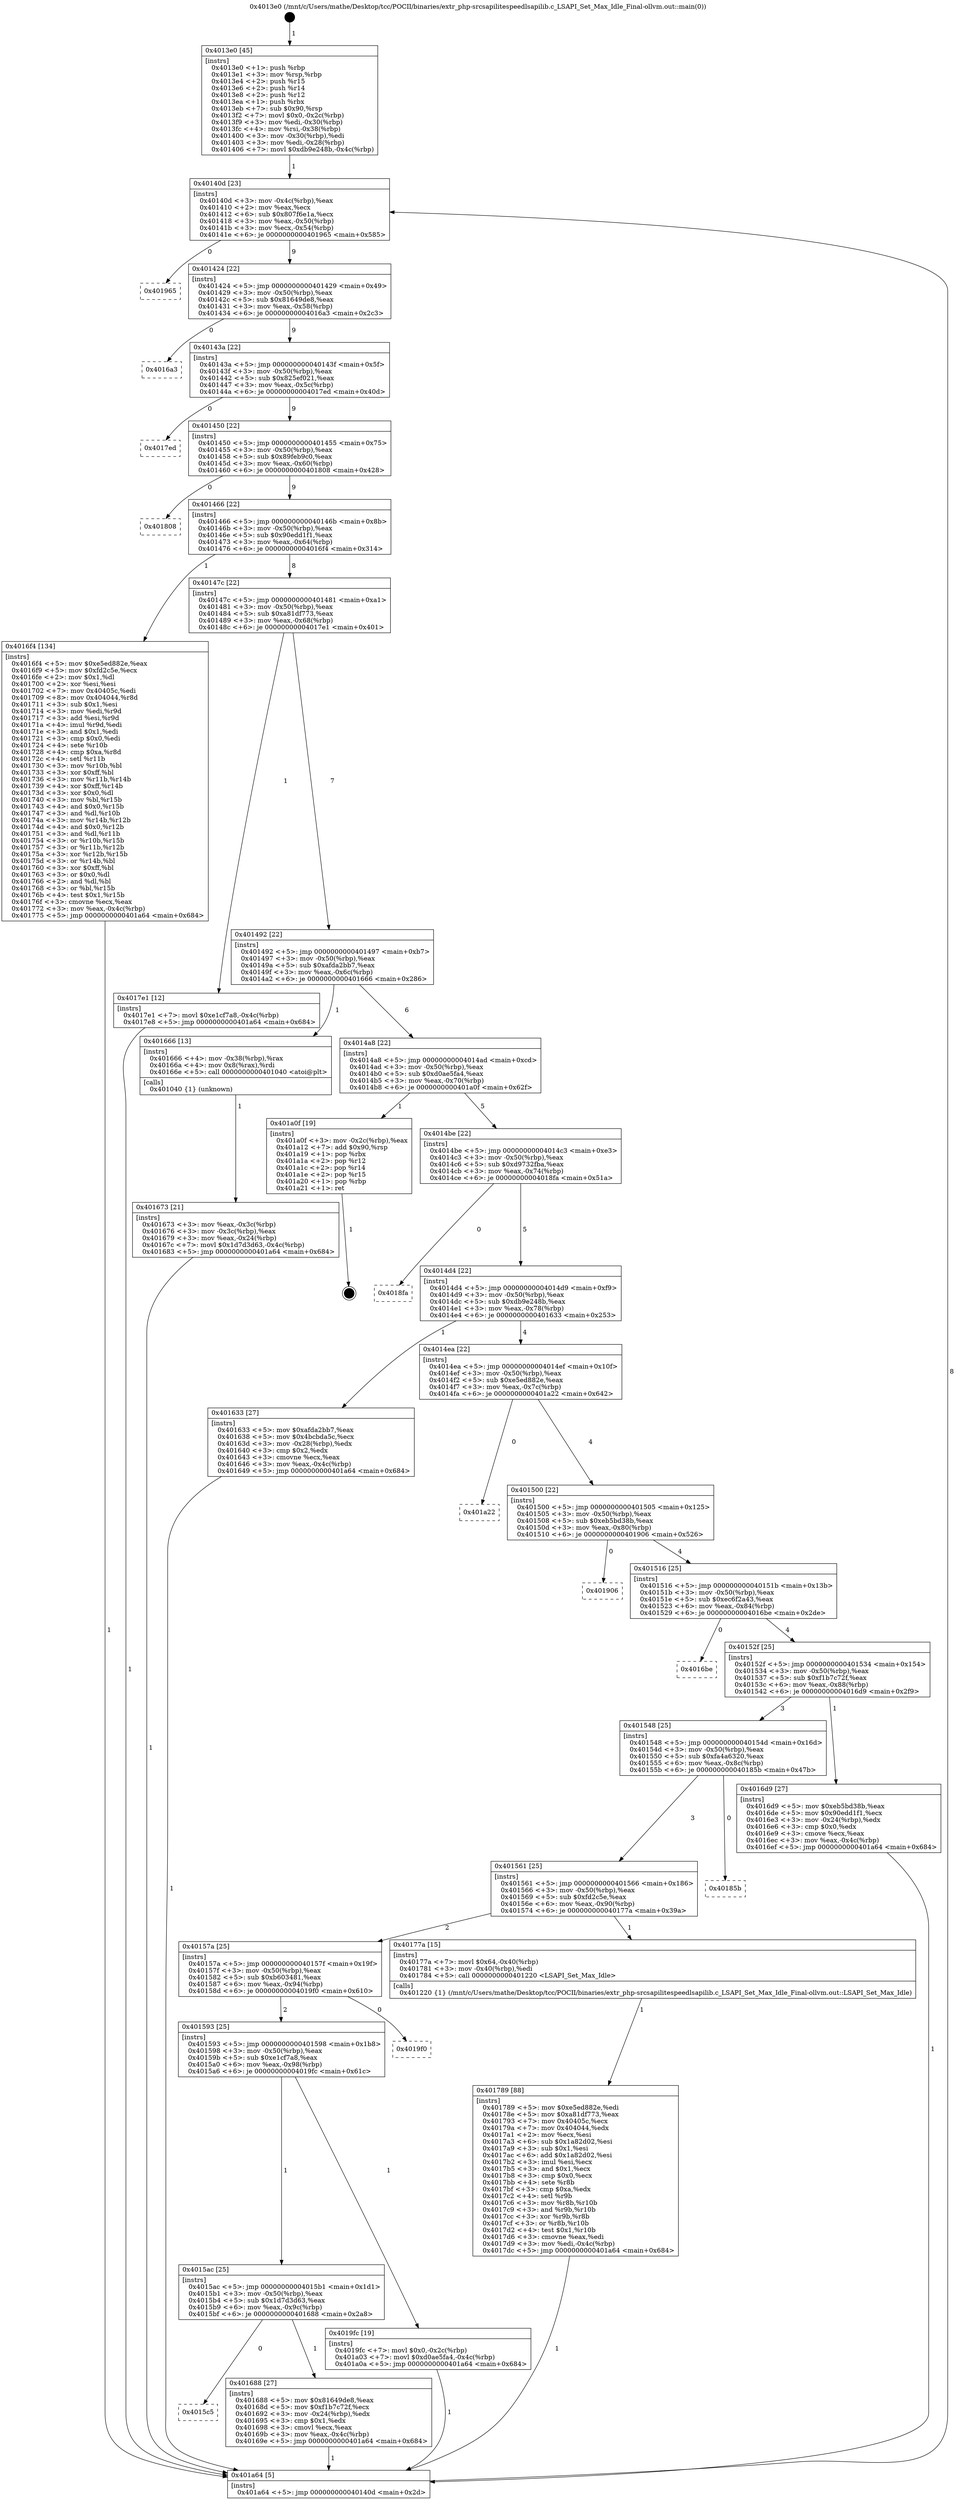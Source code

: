 digraph "0x4013e0" {
  label = "0x4013e0 (/mnt/c/Users/mathe/Desktop/tcc/POCII/binaries/extr_php-srcsapilitespeedlsapilib.c_LSAPI_Set_Max_Idle_Final-ollvm.out::main(0))"
  labelloc = "t"
  node[shape=record]

  Entry [label="",width=0.3,height=0.3,shape=circle,fillcolor=black,style=filled]
  "0x40140d" [label="{
     0x40140d [23]\l
     | [instrs]\l
     &nbsp;&nbsp;0x40140d \<+3\>: mov -0x4c(%rbp),%eax\l
     &nbsp;&nbsp;0x401410 \<+2\>: mov %eax,%ecx\l
     &nbsp;&nbsp;0x401412 \<+6\>: sub $0x807f6e1a,%ecx\l
     &nbsp;&nbsp;0x401418 \<+3\>: mov %eax,-0x50(%rbp)\l
     &nbsp;&nbsp;0x40141b \<+3\>: mov %ecx,-0x54(%rbp)\l
     &nbsp;&nbsp;0x40141e \<+6\>: je 0000000000401965 \<main+0x585\>\l
  }"]
  "0x401965" [label="{
     0x401965\l
  }", style=dashed]
  "0x401424" [label="{
     0x401424 [22]\l
     | [instrs]\l
     &nbsp;&nbsp;0x401424 \<+5\>: jmp 0000000000401429 \<main+0x49\>\l
     &nbsp;&nbsp;0x401429 \<+3\>: mov -0x50(%rbp),%eax\l
     &nbsp;&nbsp;0x40142c \<+5\>: sub $0x81649de8,%eax\l
     &nbsp;&nbsp;0x401431 \<+3\>: mov %eax,-0x58(%rbp)\l
     &nbsp;&nbsp;0x401434 \<+6\>: je 00000000004016a3 \<main+0x2c3\>\l
  }"]
  Exit [label="",width=0.3,height=0.3,shape=circle,fillcolor=black,style=filled,peripheries=2]
  "0x4016a3" [label="{
     0x4016a3\l
  }", style=dashed]
  "0x40143a" [label="{
     0x40143a [22]\l
     | [instrs]\l
     &nbsp;&nbsp;0x40143a \<+5\>: jmp 000000000040143f \<main+0x5f\>\l
     &nbsp;&nbsp;0x40143f \<+3\>: mov -0x50(%rbp),%eax\l
     &nbsp;&nbsp;0x401442 \<+5\>: sub $0x825ef021,%eax\l
     &nbsp;&nbsp;0x401447 \<+3\>: mov %eax,-0x5c(%rbp)\l
     &nbsp;&nbsp;0x40144a \<+6\>: je 00000000004017ed \<main+0x40d\>\l
  }"]
  "0x401789" [label="{
     0x401789 [88]\l
     | [instrs]\l
     &nbsp;&nbsp;0x401789 \<+5\>: mov $0xe5ed882e,%edi\l
     &nbsp;&nbsp;0x40178e \<+5\>: mov $0xa81df773,%eax\l
     &nbsp;&nbsp;0x401793 \<+7\>: mov 0x40405c,%ecx\l
     &nbsp;&nbsp;0x40179a \<+7\>: mov 0x404044,%edx\l
     &nbsp;&nbsp;0x4017a1 \<+2\>: mov %ecx,%esi\l
     &nbsp;&nbsp;0x4017a3 \<+6\>: sub $0x1a82d02,%esi\l
     &nbsp;&nbsp;0x4017a9 \<+3\>: sub $0x1,%esi\l
     &nbsp;&nbsp;0x4017ac \<+6\>: add $0x1a82d02,%esi\l
     &nbsp;&nbsp;0x4017b2 \<+3\>: imul %esi,%ecx\l
     &nbsp;&nbsp;0x4017b5 \<+3\>: and $0x1,%ecx\l
     &nbsp;&nbsp;0x4017b8 \<+3\>: cmp $0x0,%ecx\l
     &nbsp;&nbsp;0x4017bb \<+4\>: sete %r8b\l
     &nbsp;&nbsp;0x4017bf \<+3\>: cmp $0xa,%edx\l
     &nbsp;&nbsp;0x4017c2 \<+4\>: setl %r9b\l
     &nbsp;&nbsp;0x4017c6 \<+3\>: mov %r8b,%r10b\l
     &nbsp;&nbsp;0x4017c9 \<+3\>: and %r9b,%r10b\l
     &nbsp;&nbsp;0x4017cc \<+3\>: xor %r9b,%r8b\l
     &nbsp;&nbsp;0x4017cf \<+3\>: or %r8b,%r10b\l
     &nbsp;&nbsp;0x4017d2 \<+4\>: test $0x1,%r10b\l
     &nbsp;&nbsp;0x4017d6 \<+3\>: cmovne %eax,%edi\l
     &nbsp;&nbsp;0x4017d9 \<+3\>: mov %edi,-0x4c(%rbp)\l
     &nbsp;&nbsp;0x4017dc \<+5\>: jmp 0000000000401a64 \<main+0x684\>\l
  }"]
  "0x4017ed" [label="{
     0x4017ed\l
  }", style=dashed]
  "0x401450" [label="{
     0x401450 [22]\l
     | [instrs]\l
     &nbsp;&nbsp;0x401450 \<+5\>: jmp 0000000000401455 \<main+0x75\>\l
     &nbsp;&nbsp;0x401455 \<+3\>: mov -0x50(%rbp),%eax\l
     &nbsp;&nbsp;0x401458 \<+5\>: sub $0x89feb9c0,%eax\l
     &nbsp;&nbsp;0x40145d \<+3\>: mov %eax,-0x60(%rbp)\l
     &nbsp;&nbsp;0x401460 \<+6\>: je 0000000000401808 \<main+0x428\>\l
  }"]
  "0x4015c5" [label="{
     0x4015c5\l
  }", style=dashed]
  "0x401808" [label="{
     0x401808\l
  }", style=dashed]
  "0x401466" [label="{
     0x401466 [22]\l
     | [instrs]\l
     &nbsp;&nbsp;0x401466 \<+5\>: jmp 000000000040146b \<main+0x8b\>\l
     &nbsp;&nbsp;0x40146b \<+3\>: mov -0x50(%rbp),%eax\l
     &nbsp;&nbsp;0x40146e \<+5\>: sub $0x90edd1f1,%eax\l
     &nbsp;&nbsp;0x401473 \<+3\>: mov %eax,-0x64(%rbp)\l
     &nbsp;&nbsp;0x401476 \<+6\>: je 00000000004016f4 \<main+0x314\>\l
  }"]
  "0x401688" [label="{
     0x401688 [27]\l
     | [instrs]\l
     &nbsp;&nbsp;0x401688 \<+5\>: mov $0x81649de8,%eax\l
     &nbsp;&nbsp;0x40168d \<+5\>: mov $0xf1b7c72f,%ecx\l
     &nbsp;&nbsp;0x401692 \<+3\>: mov -0x24(%rbp),%edx\l
     &nbsp;&nbsp;0x401695 \<+3\>: cmp $0x1,%edx\l
     &nbsp;&nbsp;0x401698 \<+3\>: cmovl %ecx,%eax\l
     &nbsp;&nbsp;0x40169b \<+3\>: mov %eax,-0x4c(%rbp)\l
     &nbsp;&nbsp;0x40169e \<+5\>: jmp 0000000000401a64 \<main+0x684\>\l
  }"]
  "0x4016f4" [label="{
     0x4016f4 [134]\l
     | [instrs]\l
     &nbsp;&nbsp;0x4016f4 \<+5\>: mov $0xe5ed882e,%eax\l
     &nbsp;&nbsp;0x4016f9 \<+5\>: mov $0xfd2c5e,%ecx\l
     &nbsp;&nbsp;0x4016fe \<+2\>: mov $0x1,%dl\l
     &nbsp;&nbsp;0x401700 \<+2\>: xor %esi,%esi\l
     &nbsp;&nbsp;0x401702 \<+7\>: mov 0x40405c,%edi\l
     &nbsp;&nbsp;0x401709 \<+8\>: mov 0x404044,%r8d\l
     &nbsp;&nbsp;0x401711 \<+3\>: sub $0x1,%esi\l
     &nbsp;&nbsp;0x401714 \<+3\>: mov %edi,%r9d\l
     &nbsp;&nbsp;0x401717 \<+3\>: add %esi,%r9d\l
     &nbsp;&nbsp;0x40171a \<+4\>: imul %r9d,%edi\l
     &nbsp;&nbsp;0x40171e \<+3\>: and $0x1,%edi\l
     &nbsp;&nbsp;0x401721 \<+3\>: cmp $0x0,%edi\l
     &nbsp;&nbsp;0x401724 \<+4\>: sete %r10b\l
     &nbsp;&nbsp;0x401728 \<+4\>: cmp $0xa,%r8d\l
     &nbsp;&nbsp;0x40172c \<+4\>: setl %r11b\l
     &nbsp;&nbsp;0x401730 \<+3\>: mov %r10b,%bl\l
     &nbsp;&nbsp;0x401733 \<+3\>: xor $0xff,%bl\l
     &nbsp;&nbsp;0x401736 \<+3\>: mov %r11b,%r14b\l
     &nbsp;&nbsp;0x401739 \<+4\>: xor $0xff,%r14b\l
     &nbsp;&nbsp;0x40173d \<+3\>: xor $0x0,%dl\l
     &nbsp;&nbsp;0x401740 \<+3\>: mov %bl,%r15b\l
     &nbsp;&nbsp;0x401743 \<+4\>: and $0x0,%r15b\l
     &nbsp;&nbsp;0x401747 \<+3\>: and %dl,%r10b\l
     &nbsp;&nbsp;0x40174a \<+3\>: mov %r14b,%r12b\l
     &nbsp;&nbsp;0x40174d \<+4\>: and $0x0,%r12b\l
     &nbsp;&nbsp;0x401751 \<+3\>: and %dl,%r11b\l
     &nbsp;&nbsp;0x401754 \<+3\>: or %r10b,%r15b\l
     &nbsp;&nbsp;0x401757 \<+3\>: or %r11b,%r12b\l
     &nbsp;&nbsp;0x40175a \<+3\>: xor %r12b,%r15b\l
     &nbsp;&nbsp;0x40175d \<+3\>: or %r14b,%bl\l
     &nbsp;&nbsp;0x401760 \<+3\>: xor $0xff,%bl\l
     &nbsp;&nbsp;0x401763 \<+3\>: or $0x0,%dl\l
     &nbsp;&nbsp;0x401766 \<+2\>: and %dl,%bl\l
     &nbsp;&nbsp;0x401768 \<+3\>: or %bl,%r15b\l
     &nbsp;&nbsp;0x40176b \<+4\>: test $0x1,%r15b\l
     &nbsp;&nbsp;0x40176f \<+3\>: cmovne %ecx,%eax\l
     &nbsp;&nbsp;0x401772 \<+3\>: mov %eax,-0x4c(%rbp)\l
     &nbsp;&nbsp;0x401775 \<+5\>: jmp 0000000000401a64 \<main+0x684\>\l
  }"]
  "0x40147c" [label="{
     0x40147c [22]\l
     | [instrs]\l
     &nbsp;&nbsp;0x40147c \<+5\>: jmp 0000000000401481 \<main+0xa1\>\l
     &nbsp;&nbsp;0x401481 \<+3\>: mov -0x50(%rbp),%eax\l
     &nbsp;&nbsp;0x401484 \<+5\>: sub $0xa81df773,%eax\l
     &nbsp;&nbsp;0x401489 \<+3\>: mov %eax,-0x68(%rbp)\l
     &nbsp;&nbsp;0x40148c \<+6\>: je 00000000004017e1 \<main+0x401\>\l
  }"]
  "0x4015ac" [label="{
     0x4015ac [25]\l
     | [instrs]\l
     &nbsp;&nbsp;0x4015ac \<+5\>: jmp 00000000004015b1 \<main+0x1d1\>\l
     &nbsp;&nbsp;0x4015b1 \<+3\>: mov -0x50(%rbp),%eax\l
     &nbsp;&nbsp;0x4015b4 \<+5\>: sub $0x1d7d3d63,%eax\l
     &nbsp;&nbsp;0x4015b9 \<+6\>: mov %eax,-0x9c(%rbp)\l
     &nbsp;&nbsp;0x4015bf \<+6\>: je 0000000000401688 \<main+0x2a8\>\l
  }"]
  "0x4017e1" [label="{
     0x4017e1 [12]\l
     | [instrs]\l
     &nbsp;&nbsp;0x4017e1 \<+7\>: movl $0xe1cf7a8,-0x4c(%rbp)\l
     &nbsp;&nbsp;0x4017e8 \<+5\>: jmp 0000000000401a64 \<main+0x684\>\l
  }"]
  "0x401492" [label="{
     0x401492 [22]\l
     | [instrs]\l
     &nbsp;&nbsp;0x401492 \<+5\>: jmp 0000000000401497 \<main+0xb7\>\l
     &nbsp;&nbsp;0x401497 \<+3\>: mov -0x50(%rbp),%eax\l
     &nbsp;&nbsp;0x40149a \<+5\>: sub $0xafda2bb7,%eax\l
     &nbsp;&nbsp;0x40149f \<+3\>: mov %eax,-0x6c(%rbp)\l
     &nbsp;&nbsp;0x4014a2 \<+6\>: je 0000000000401666 \<main+0x286\>\l
  }"]
  "0x4019fc" [label="{
     0x4019fc [19]\l
     | [instrs]\l
     &nbsp;&nbsp;0x4019fc \<+7\>: movl $0x0,-0x2c(%rbp)\l
     &nbsp;&nbsp;0x401a03 \<+7\>: movl $0xd0ae5fa4,-0x4c(%rbp)\l
     &nbsp;&nbsp;0x401a0a \<+5\>: jmp 0000000000401a64 \<main+0x684\>\l
  }"]
  "0x401666" [label="{
     0x401666 [13]\l
     | [instrs]\l
     &nbsp;&nbsp;0x401666 \<+4\>: mov -0x38(%rbp),%rax\l
     &nbsp;&nbsp;0x40166a \<+4\>: mov 0x8(%rax),%rdi\l
     &nbsp;&nbsp;0x40166e \<+5\>: call 0000000000401040 \<atoi@plt\>\l
     | [calls]\l
     &nbsp;&nbsp;0x401040 \{1\} (unknown)\l
  }"]
  "0x4014a8" [label="{
     0x4014a8 [22]\l
     | [instrs]\l
     &nbsp;&nbsp;0x4014a8 \<+5\>: jmp 00000000004014ad \<main+0xcd\>\l
     &nbsp;&nbsp;0x4014ad \<+3\>: mov -0x50(%rbp),%eax\l
     &nbsp;&nbsp;0x4014b0 \<+5\>: sub $0xd0ae5fa4,%eax\l
     &nbsp;&nbsp;0x4014b5 \<+3\>: mov %eax,-0x70(%rbp)\l
     &nbsp;&nbsp;0x4014b8 \<+6\>: je 0000000000401a0f \<main+0x62f\>\l
  }"]
  "0x401593" [label="{
     0x401593 [25]\l
     | [instrs]\l
     &nbsp;&nbsp;0x401593 \<+5\>: jmp 0000000000401598 \<main+0x1b8\>\l
     &nbsp;&nbsp;0x401598 \<+3\>: mov -0x50(%rbp),%eax\l
     &nbsp;&nbsp;0x40159b \<+5\>: sub $0xe1cf7a8,%eax\l
     &nbsp;&nbsp;0x4015a0 \<+6\>: mov %eax,-0x98(%rbp)\l
     &nbsp;&nbsp;0x4015a6 \<+6\>: je 00000000004019fc \<main+0x61c\>\l
  }"]
  "0x401a0f" [label="{
     0x401a0f [19]\l
     | [instrs]\l
     &nbsp;&nbsp;0x401a0f \<+3\>: mov -0x2c(%rbp),%eax\l
     &nbsp;&nbsp;0x401a12 \<+7\>: add $0x90,%rsp\l
     &nbsp;&nbsp;0x401a19 \<+1\>: pop %rbx\l
     &nbsp;&nbsp;0x401a1a \<+2\>: pop %r12\l
     &nbsp;&nbsp;0x401a1c \<+2\>: pop %r14\l
     &nbsp;&nbsp;0x401a1e \<+2\>: pop %r15\l
     &nbsp;&nbsp;0x401a20 \<+1\>: pop %rbp\l
     &nbsp;&nbsp;0x401a21 \<+1\>: ret\l
  }"]
  "0x4014be" [label="{
     0x4014be [22]\l
     | [instrs]\l
     &nbsp;&nbsp;0x4014be \<+5\>: jmp 00000000004014c3 \<main+0xe3\>\l
     &nbsp;&nbsp;0x4014c3 \<+3\>: mov -0x50(%rbp),%eax\l
     &nbsp;&nbsp;0x4014c6 \<+5\>: sub $0xd9732fba,%eax\l
     &nbsp;&nbsp;0x4014cb \<+3\>: mov %eax,-0x74(%rbp)\l
     &nbsp;&nbsp;0x4014ce \<+6\>: je 00000000004018fa \<main+0x51a\>\l
  }"]
  "0x4019f0" [label="{
     0x4019f0\l
  }", style=dashed]
  "0x4018fa" [label="{
     0x4018fa\l
  }", style=dashed]
  "0x4014d4" [label="{
     0x4014d4 [22]\l
     | [instrs]\l
     &nbsp;&nbsp;0x4014d4 \<+5\>: jmp 00000000004014d9 \<main+0xf9\>\l
     &nbsp;&nbsp;0x4014d9 \<+3\>: mov -0x50(%rbp),%eax\l
     &nbsp;&nbsp;0x4014dc \<+5\>: sub $0xdb9e248b,%eax\l
     &nbsp;&nbsp;0x4014e1 \<+3\>: mov %eax,-0x78(%rbp)\l
     &nbsp;&nbsp;0x4014e4 \<+6\>: je 0000000000401633 \<main+0x253\>\l
  }"]
  "0x40157a" [label="{
     0x40157a [25]\l
     | [instrs]\l
     &nbsp;&nbsp;0x40157a \<+5\>: jmp 000000000040157f \<main+0x19f\>\l
     &nbsp;&nbsp;0x40157f \<+3\>: mov -0x50(%rbp),%eax\l
     &nbsp;&nbsp;0x401582 \<+5\>: sub $0xb603481,%eax\l
     &nbsp;&nbsp;0x401587 \<+6\>: mov %eax,-0x94(%rbp)\l
     &nbsp;&nbsp;0x40158d \<+6\>: je 00000000004019f0 \<main+0x610\>\l
  }"]
  "0x401633" [label="{
     0x401633 [27]\l
     | [instrs]\l
     &nbsp;&nbsp;0x401633 \<+5\>: mov $0xafda2bb7,%eax\l
     &nbsp;&nbsp;0x401638 \<+5\>: mov $0x4bcbda5c,%ecx\l
     &nbsp;&nbsp;0x40163d \<+3\>: mov -0x28(%rbp),%edx\l
     &nbsp;&nbsp;0x401640 \<+3\>: cmp $0x2,%edx\l
     &nbsp;&nbsp;0x401643 \<+3\>: cmovne %ecx,%eax\l
     &nbsp;&nbsp;0x401646 \<+3\>: mov %eax,-0x4c(%rbp)\l
     &nbsp;&nbsp;0x401649 \<+5\>: jmp 0000000000401a64 \<main+0x684\>\l
  }"]
  "0x4014ea" [label="{
     0x4014ea [22]\l
     | [instrs]\l
     &nbsp;&nbsp;0x4014ea \<+5\>: jmp 00000000004014ef \<main+0x10f\>\l
     &nbsp;&nbsp;0x4014ef \<+3\>: mov -0x50(%rbp),%eax\l
     &nbsp;&nbsp;0x4014f2 \<+5\>: sub $0xe5ed882e,%eax\l
     &nbsp;&nbsp;0x4014f7 \<+3\>: mov %eax,-0x7c(%rbp)\l
     &nbsp;&nbsp;0x4014fa \<+6\>: je 0000000000401a22 \<main+0x642\>\l
  }"]
  "0x401a64" [label="{
     0x401a64 [5]\l
     | [instrs]\l
     &nbsp;&nbsp;0x401a64 \<+5\>: jmp 000000000040140d \<main+0x2d\>\l
  }"]
  "0x4013e0" [label="{
     0x4013e0 [45]\l
     | [instrs]\l
     &nbsp;&nbsp;0x4013e0 \<+1\>: push %rbp\l
     &nbsp;&nbsp;0x4013e1 \<+3\>: mov %rsp,%rbp\l
     &nbsp;&nbsp;0x4013e4 \<+2\>: push %r15\l
     &nbsp;&nbsp;0x4013e6 \<+2\>: push %r14\l
     &nbsp;&nbsp;0x4013e8 \<+2\>: push %r12\l
     &nbsp;&nbsp;0x4013ea \<+1\>: push %rbx\l
     &nbsp;&nbsp;0x4013eb \<+7\>: sub $0x90,%rsp\l
     &nbsp;&nbsp;0x4013f2 \<+7\>: movl $0x0,-0x2c(%rbp)\l
     &nbsp;&nbsp;0x4013f9 \<+3\>: mov %edi,-0x30(%rbp)\l
     &nbsp;&nbsp;0x4013fc \<+4\>: mov %rsi,-0x38(%rbp)\l
     &nbsp;&nbsp;0x401400 \<+3\>: mov -0x30(%rbp),%edi\l
     &nbsp;&nbsp;0x401403 \<+3\>: mov %edi,-0x28(%rbp)\l
     &nbsp;&nbsp;0x401406 \<+7\>: movl $0xdb9e248b,-0x4c(%rbp)\l
  }"]
  "0x401673" [label="{
     0x401673 [21]\l
     | [instrs]\l
     &nbsp;&nbsp;0x401673 \<+3\>: mov %eax,-0x3c(%rbp)\l
     &nbsp;&nbsp;0x401676 \<+3\>: mov -0x3c(%rbp),%eax\l
     &nbsp;&nbsp;0x401679 \<+3\>: mov %eax,-0x24(%rbp)\l
     &nbsp;&nbsp;0x40167c \<+7\>: movl $0x1d7d3d63,-0x4c(%rbp)\l
     &nbsp;&nbsp;0x401683 \<+5\>: jmp 0000000000401a64 \<main+0x684\>\l
  }"]
  "0x40177a" [label="{
     0x40177a [15]\l
     | [instrs]\l
     &nbsp;&nbsp;0x40177a \<+7\>: movl $0x64,-0x40(%rbp)\l
     &nbsp;&nbsp;0x401781 \<+3\>: mov -0x40(%rbp),%edi\l
     &nbsp;&nbsp;0x401784 \<+5\>: call 0000000000401220 \<LSAPI_Set_Max_Idle\>\l
     | [calls]\l
     &nbsp;&nbsp;0x401220 \{1\} (/mnt/c/Users/mathe/Desktop/tcc/POCII/binaries/extr_php-srcsapilitespeedlsapilib.c_LSAPI_Set_Max_Idle_Final-ollvm.out::LSAPI_Set_Max_Idle)\l
  }"]
  "0x401a22" [label="{
     0x401a22\l
  }", style=dashed]
  "0x401500" [label="{
     0x401500 [22]\l
     | [instrs]\l
     &nbsp;&nbsp;0x401500 \<+5\>: jmp 0000000000401505 \<main+0x125\>\l
     &nbsp;&nbsp;0x401505 \<+3\>: mov -0x50(%rbp),%eax\l
     &nbsp;&nbsp;0x401508 \<+5\>: sub $0xeb5bd38b,%eax\l
     &nbsp;&nbsp;0x40150d \<+3\>: mov %eax,-0x80(%rbp)\l
     &nbsp;&nbsp;0x401510 \<+6\>: je 0000000000401906 \<main+0x526\>\l
  }"]
  "0x401561" [label="{
     0x401561 [25]\l
     | [instrs]\l
     &nbsp;&nbsp;0x401561 \<+5\>: jmp 0000000000401566 \<main+0x186\>\l
     &nbsp;&nbsp;0x401566 \<+3\>: mov -0x50(%rbp),%eax\l
     &nbsp;&nbsp;0x401569 \<+5\>: sub $0xfd2c5e,%eax\l
     &nbsp;&nbsp;0x40156e \<+6\>: mov %eax,-0x90(%rbp)\l
     &nbsp;&nbsp;0x401574 \<+6\>: je 000000000040177a \<main+0x39a\>\l
  }"]
  "0x401906" [label="{
     0x401906\l
  }", style=dashed]
  "0x401516" [label="{
     0x401516 [25]\l
     | [instrs]\l
     &nbsp;&nbsp;0x401516 \<+5\>: jmp 000000000040151b \<main+0x13b\>\l
     &nbsp;&nbsp;0x40151b \<+3\>: mov -0x50(%rbp),%eax\l
     &nbsp;&nbsp;0x40151e \<+5\>: sub $0xec6f2a43,%eax\l
     &nbsp;&nbsp;0x401523 \<+6\>: mov %eax,-0x84(%rbp)\l
     &nbsp;&nbsp;0x401529 \<+6\>: je 00000000004016be \<main+0x2de\>\l
  }"]
  "0x40185b" [label="{
     0x40185b\l
  }", style=dashed]
  "0x4016be" [label="{
     0x4016be\l
  }", style=dashed]
  "0x40152f" [label="{
     0x40152f [25]\l
     | [instrs]\l
     &nbsp;&nbsp;0x40152f \<+5\>: jmp 0000000000401534 \<main+0x154\>\l
     &nbsp;&nbsp;0x401534 \<+3\>: mov -0x50(%rbp),%eax\l
     &nbsp;&nbsp;0x401537 \<+5\>: sub $0xf1b7c72f,%eax\l
     &nbsp;&nbsp;0x40153c \<+6\>: mov %eax,-0x88(%rbp)\l
     &nbsp;&nbsp;0x401542 \<+6\>: je 00000000004016d9 \<main+0x2f9\>\l
  }"]
  "0x401548" [label="{
     0x401548 [25]\l
     | [instrs]\l
     &nbsp;&nbsp;0x401548 \<+5\>: jmp 000000000040154d \<main+0x16d\>\l
     &nbsp;&nbsp;0x40154d \<+3\>: mov -0x50(%rbp),%eax\l
     &nbsp;&nbsp;0x401550 \<+5\>: sub $0xfa4a6320,%eax\l
     &nbsp;&nbsp;0x401555 \<+6\>: mov %eax,-0x8c(%rbp)\l
     &nbsp;&nbsp;0x40155b \<+6\>: je 000000000040185b \<main+0x47b\>\l
  }"]
  "0x4016d9" [label="{
     0x4016d9 [27]\l
     | [instrs]\l
     &nbsp;&nbsp;0x4016d9 \<+5\>: mov $0xeb5bd38b,%eax\l
     &nbsp;&nbsp;0x4016de \<+5\>: mov $0x90edd1f1,%ecx\l
     &nbsp;&nbsp;0x4016e3 \<+3\>: mov -0x24(%rbp),%edx\l
     &nbsp;&nbsp;0x4016e6 \<+3\>: cmp $0x0,%edx\l
     &nbsp;&nbsp;0x4016e9 \<+3\>: cmove %ecx,%eax\l
     &nbsp;&nbsp;0x4016ec \<+3\>: mov %eax,-0x4c(%rbp)\l
     &nbsp;&nbsp;0x4016ef \<+5\>: jmp 0000000000401a64 \<main+0x684\>\l
  }"]
  Entry -> "0x4013e0" [label=" 1"]
  "0x40140d" -> "0x401965" [label=" 0"]
  "0x40140d" -> "0x401424" [label=" 9"]
  "0x401a0f" -> Exit [label=" 1"]
  "0x401424" -> "0x4016a3" [label=" 0"]
  "0x401424" -> "0x40143a" [label=" 9"]
  "0x4019fc" -> "0x401a64" [label=" 1"]
  "0x40143a" -> "0x4017ed" [label=" 0"]
  "0x40143a" -> "0x401450" [label=" 9"]
  "0x4017e1" -> "0x401a64" [label=" 1"]
  "0x401450" -> "0x401808" [label=" 0"]
  "0x401450" -> "0x401466" [label=" 9"]
  "0x401789" -> "0x401a64" [label=" 1"]
  "0x401466" -> "0x4016f4" [label=" 1"]
  "0x401466" -> "0x40147c" [label=" 8"]
  "0x40177a" -> "0x401789" [label=" 1"]
  "0x40147c" -> "0x4017e1" [label=" 1"]
  "0x40147c" -> "0x401492" [label=" 7"]
  "0x4016d9" -> "0x401a64" [label=" 1"]
  "0x401492" -> "0x401666" [label=" 1"]
  "0x401492" -> "0x4014a8" [label=" 6"]
  "0x401688" -> "0x401a64" [label=" 1"]
  "0x4014a8" -> "0x401a0f" [label=" 1"]
  "0x4014a8" -> "0x4014be" [label=" 5"]
  "0x4015ac" -> "0x401688" [label=" 1"]
  "0x4014be" -> "0x4018fa" [label=" 0"]
  "0x4014be" -> "0x4014d4" [label=" 5"]
  "0x4016f4" -> "0x401a64" [label=" 1"]
  "0x4014d4" -> "0x401633" [label=" 1"]
  "0x4014d4" -> "0x4014ea" [label=" 4"]
  "0x401633" -> "0x401a64" [label=" 1"]
  "0x4013e0" -> "0x40140d" [label=" 1"]
  "0x401a64" -> "0x40140d" [label=" 8"]
  "0x401666" -> "0x401673" [label=" 1"]
  "0x401673" -> "0x401a64" [label=" 1"]
  "0x401593" -> "0x4019fc" [label=" 1"]
  "0x4014ea" -> "0x401a22" [label=" 0"]
  "0x4014ea" -> "0x401500" [label=" 4"]
  "0x4015ac" -> "0x4015c5" [label=" 0"]
  "0x401500" -> "0x401906" [label=" 0"]
  "0x401500" -> "0x401516" [label=" 4"]
  "0x40157a" -> "0x4019f0" [label=" 0"]
  "0x401516" -> "0x4016be" [label=" 0"]
  "0x401516" -> "0x40152f" [label=" 4"]
  "0x401593" -> "0x4015ac" [label=" 1"]
  "0x40152f" -> "0x4016d9" [label=" 1"]
  "0x40152f" -> "0x401548" [label=" 3"]
  "0x401561" -> "0x40157a" [label=" 2"]
  "0x401548" -> "0x40185b" [label=" 0"]
  "0x401548" -> "0x401561" [label=" 3"]
  "0x40157a" -> "0x401593" [label=" 2"]
  "0x401561" -> "0x40177a" [label=" 1"]
}
